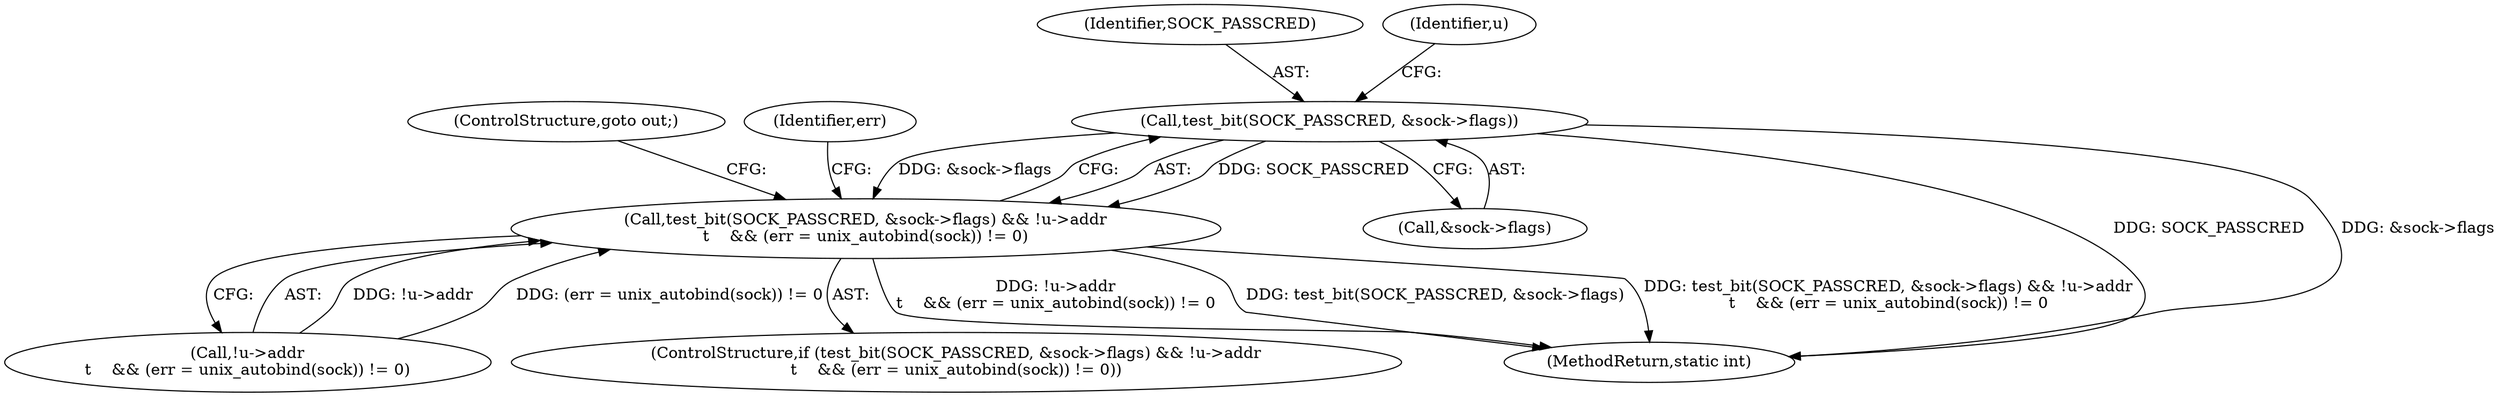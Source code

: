 digraph "0_linux_7d267278a9ece963d77eefec61630223fce08c6c_2@pointer" {
"1000209" [label="(Call,test_bit(SOCK_PASSCRED, &sock->flags))"];
"1000208" [label="(Call,test_bit(SOCK_PASSCRED, &sock->flags) && !u->addr\n\t    && (err = unix_autobind(sock)) != 0)"];
"1000226" [label="(ControlStructure,goto out;)"];
"1000209" [label="(Call,test_bit(SOCK_PASSCRED, &sock->flags))"];
"1000211" [label="(Call,&sock->flags)"];
"1000210" [label="(Identifier,SOCK_PASSCRED)"];
"1000556" [label="(MethodReturn,static int)"];
"1000218" [label="(Identifier,u)"];
"1000215" [label="(Call,!u->addr\n\t    && (err = unix_autobind(sock)) != 0)"];
"1000207" [label="(ControlStructure,if (test_bit(SOCK_PASSCRED, &sock->flags) && !u->addr\n\t    && (err = unix_autobind(sock)) != 0))"];
"1000228" [label="(Identifier,err)"];
"1000208" [label="(Call,test_bit(SOCK_PASSCRED, &sock->flags) && !u->addr\n\t    && (err = unix_autobind(sock)) != 0)"];
"1000209" -> "1000208"  [label="AST: "];
"1000209" -> "1000211"  [label="CFG: "];
"1000210" -> "1000209"  [label="AST: "];
"1000211" -> "1000209"  [label="AST: "];
"1000218" -> "1000209"  [label="CFG: "];
"1000208" -> "1000209"  [label="CFG: "];
"1000209" -> "1000556"  [label="DDG: SOCK_PASSCRED"];
"1000209" -> "1000556"  [label="DDG: &sock->flags"];
"1000209" -> "1000208"  [label="DDG: SOCK_PASSCRED"];
"1000209" -> "1000208"  [label="DDG: &sock->flags"];
"1000208" -> "1000207"  [label="AST: "];
"1000208" -> "1000215"  [label="CFG: "];
"1000215" -> "1000208"  [label="AST: "];
"1000226" -> "1000208"  [label="CFG: "];
"1000228" -> "1000208"  [label="CFG: "];
"1000208" -> "1000556"  [label="DDG: test_bit(SOCK_PASSCRED, &sock->flags)"];
"1000208" -> "1000556"  [label="DDG: test_bit(SOCK_PASSCRED, &sock->flags) && !u->addr\n\t    && (err = unix_autobind(sock)) != 0"];
"1000208" -> "1000556"  [label="DDG: !u->addr\n\t    && (err = unix_autobind(sock)) != 0"];
"1000215" -> "1000208"  [label="DDG: !u->addr"];
"1000215" -> "1000208"  [label="DDG: (err = unix_autobind(sock)) != 0"];
}
